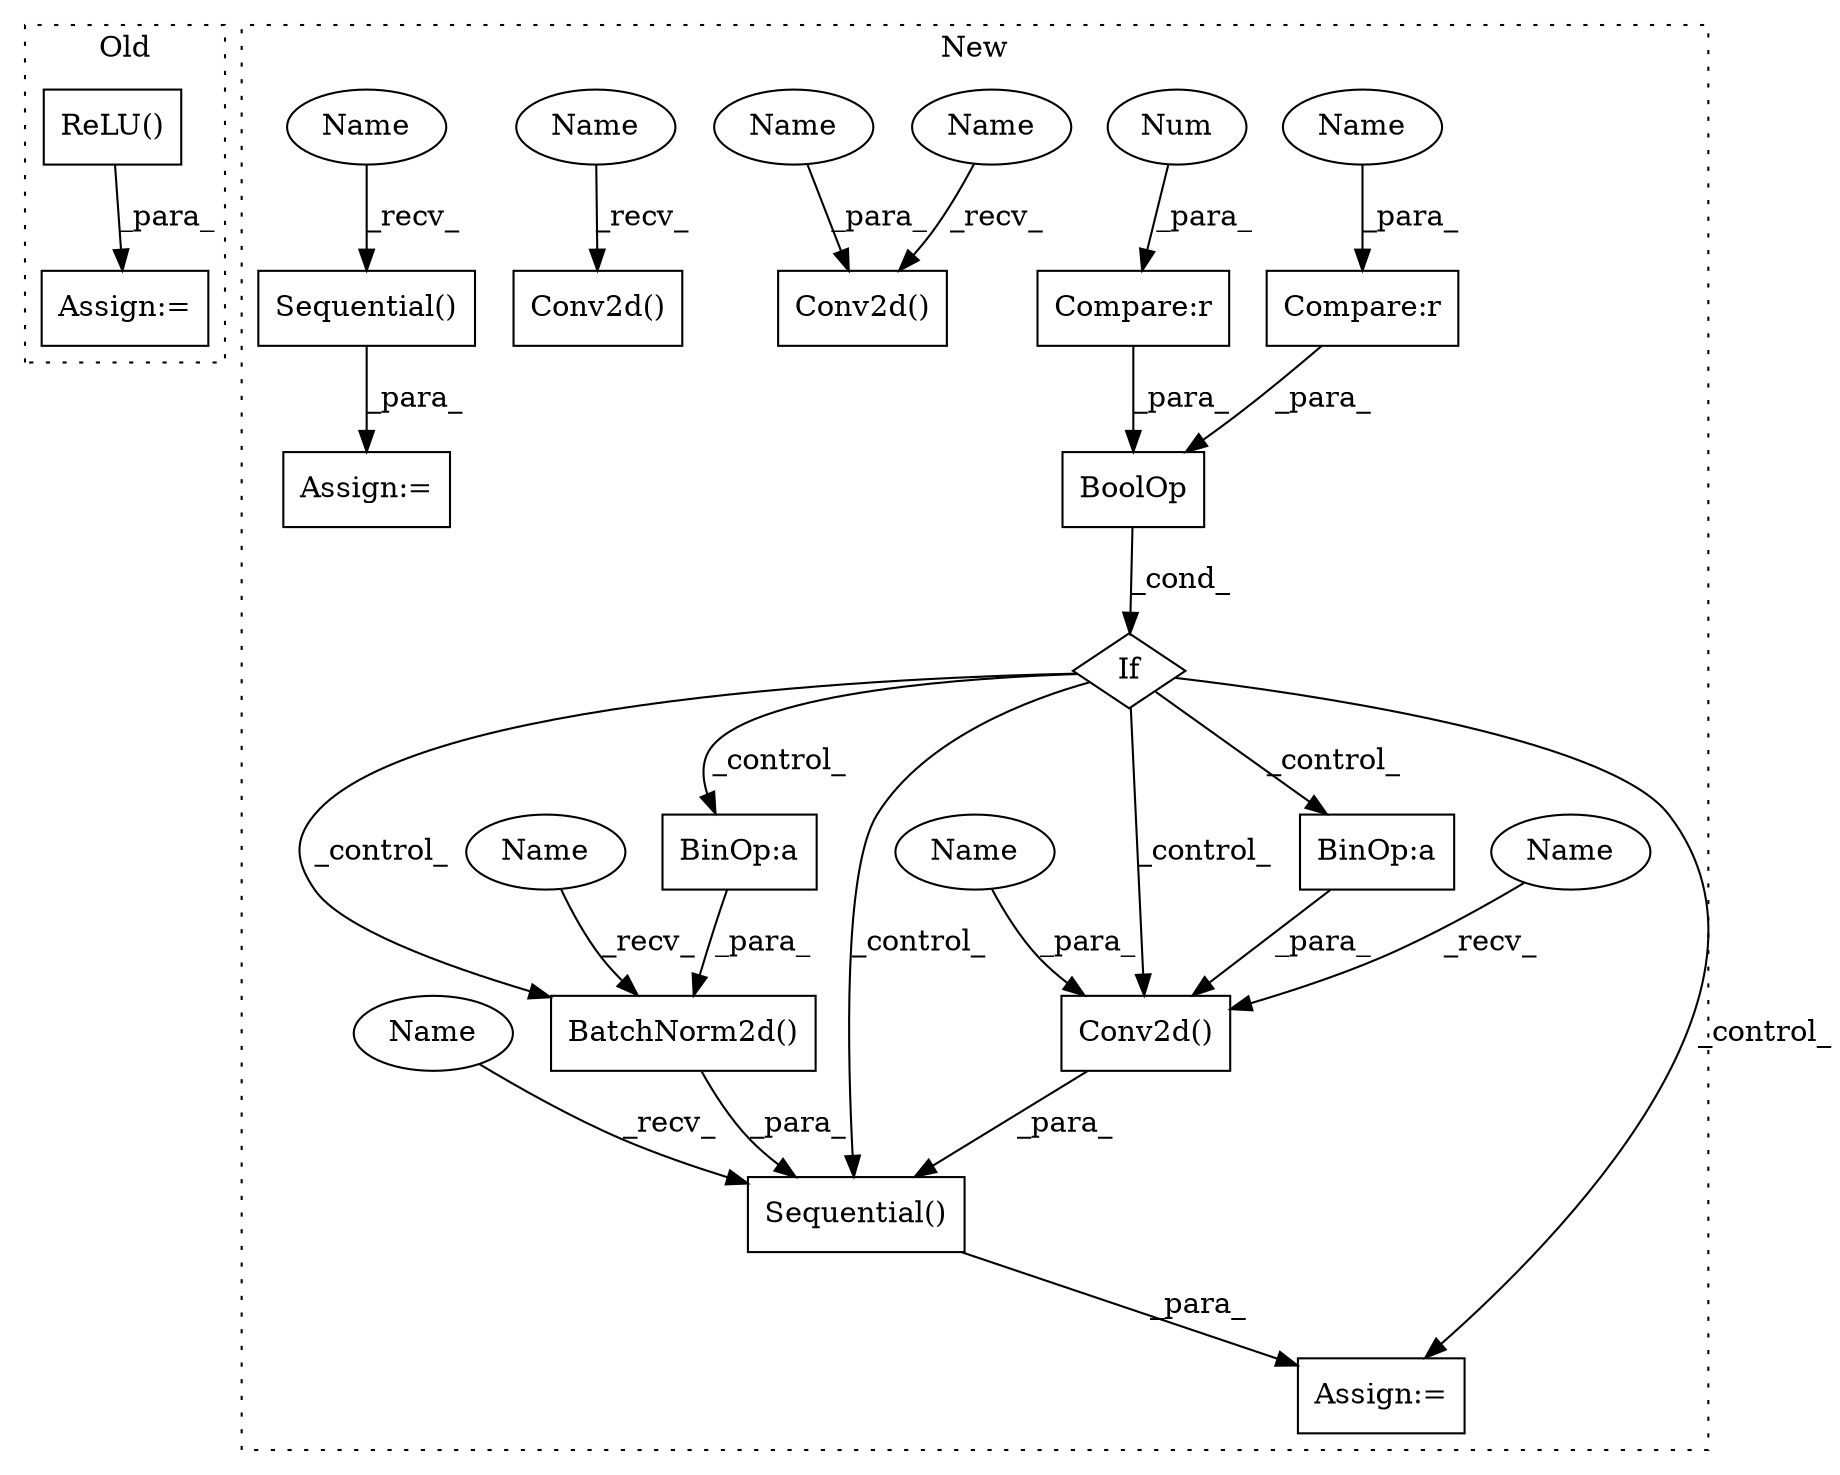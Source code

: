 digraph G {
subgraph cluster0 {
1 [label="ReLU()" a="75" s="3641" l="21" shape="box"];
17 [label="Assign:=" a="68" s="3638" l="3" shape="box"];
label = "Old";
style="dotted";
}
subgraph cluster1 {
2 [label="BatchNorm2d()" a="75" s="3547,3583" l="15,1" shape="box"];
3 [label="Conv2d()" a="75" s="3444,3486" l="10,43" shape="box"];
4 [label="BinOp:a" a="82" s="3576" l="1" shape="box"];
5 [label="Sequential()" a="75" s="3307" l="15" shape="box"];
6 [label="If" a="96" s="3331,3383" l="3,14" shape="diamond"];
7 [label="Sequential()" a="75" s="3413,3584" l="31,14" shape="box"];
8 [label="BinOp:a" a="82" s="3479" l="1" shape="box"];
9 [label="Compare:r" a="40" s="3349" l="34" shape="box"];
10 [label="Compare:r" a="40" s="3334" l="11" shape="box"];
11 [label="BoolOp" a="72" s="3334" l="49" shape="box"];
12 [label="Conv2d()" a="75" s="3166,3190" l="10,49" shape="box"];
13 [label="Num" a="76" s="3344" l="1" shape="ellipse"];
14 [label="Conv2d()" a="75" s="3021,3048" l="10,54" shape="box"];
15 [label="Assign:=" a="68" s="3410" l="3" shape="box"];
16 [label="Assign:=" a="68" s="3304" l="3" shape="box"];
18 [label="Name" a="87" s="3031" l="9" shape="ellipse"];
19 [label="Name" a="87" s="3349" l="9" shape="ellipse"];
20 [label="Name" a="87" s="3454" l="9" shape="ellipse"];
21 [label="Name" a="87" s="3166" l="2" shape="ellipse"];
22 [label="Name" a="87" s="3307" l="2" shape="ellipse"];
23 [label="Name" a="87" s="3444" l="2" shape="ellipse"];
24 [label="Name" a="87" s="3413" l="2" shape="ellipse"];
25 [label="Name" a="87" s="3547" l="2" shape="ellipse"];
26 [label="Name" a="87" s="3021" l="2" shape="ellipse"];
label = "New";
style="dotted";
}
1 -> 17 [label="_para_"];
2 -> 7 [label="_para_"];
3 -> 7 [label="_para_"];
4 -> 2 [label="_para_"];
5 -> 16 [label="_para_"];
6 -> 8 [label="_control_"];
6 -> 3 [label="_control_"];
6 -> 15 [label="_control_"];
6 -> 2 [label="_control_"];
6 -> 7 [label="_control_"];
6 -> 4 [label="_control_"];
7 -> 15 [label="_para_"];
8 -> 3 [label="_para_"];
9 -> 11 [label="_para_"];
10 -> 11 [label="_para_"];
11 -> 6 [label="_cond_"];
13 -> 10 [label="_para_"];
18 -> 14 [label="_para_"];
19 -> 9 [label="_para_"];
20 -> 3 [label="_para_"];
21 -> 12 [label="_recv_"];
22 -> 5 [label="_recv_"];
23 -> 3 [label="_recv_"];
24 -> 7 [label="_recv_"];
25 -> 2 [label="_recv_"];
26 -> 14 [label="_recv_"];
}